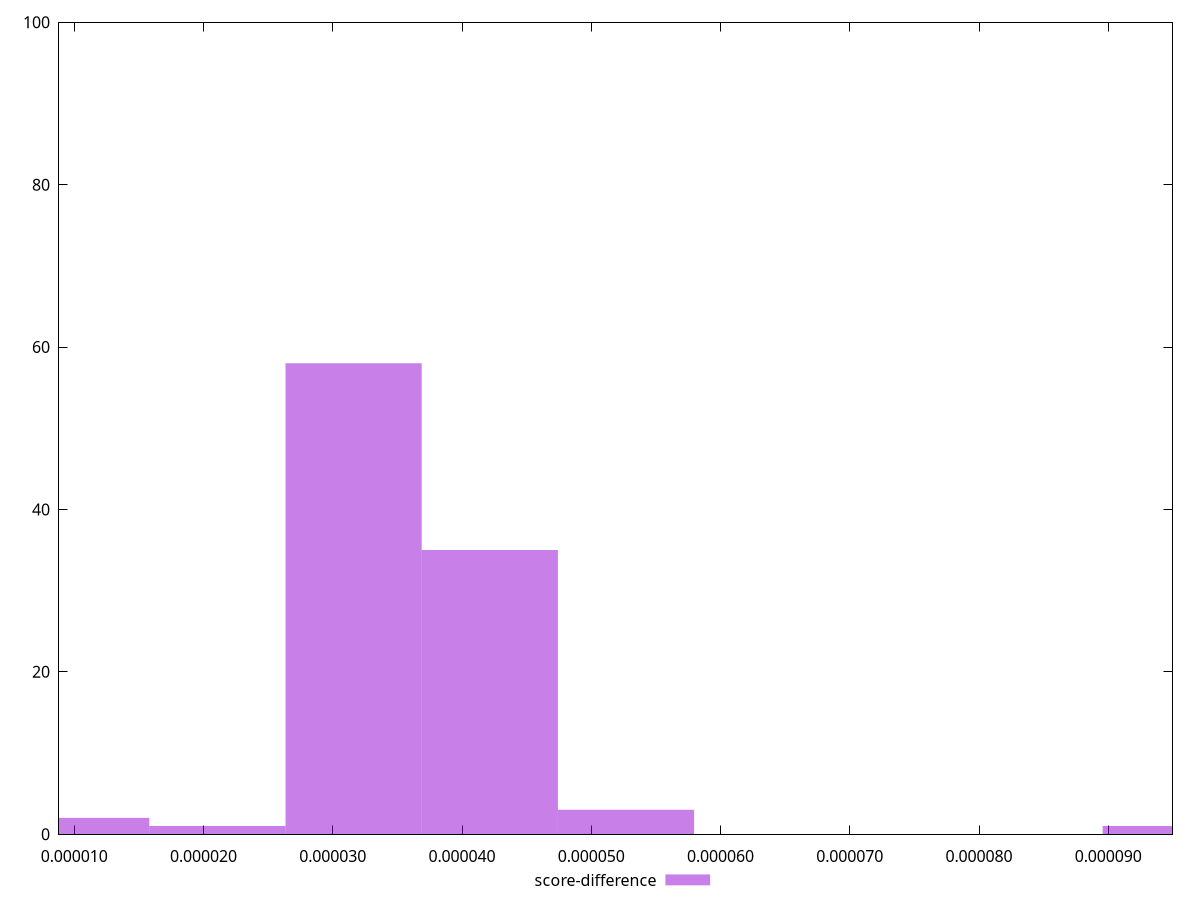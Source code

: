 reset

$scoreDifference <<EOF
0.000031611115054111345 58
0.000042148153405481796 35
0.000010537038351370449 2
0.000052685191756852247 3
0.000021074076702740898 1
0.00009483334516233404 1
EOF

set key outside below
set boxwidth 0.000010537038351370449
set xrange [0.000008819047016772608:0.00009496716157286755]
set yrange [0:100]
set trange [0:100]
set style fill transparent solid 0.5 noborder
set terminal svg size 640, 490 enhanced background rgb 'white'
set output "report_00008_2021-01-22T20:58:29.167/mainthread-work-breakdown/samples/pages+cached+noexternal+nocss/score-difference/histogram.svg"

plot $scoreDifference title "score-difference" with boxes

reset
